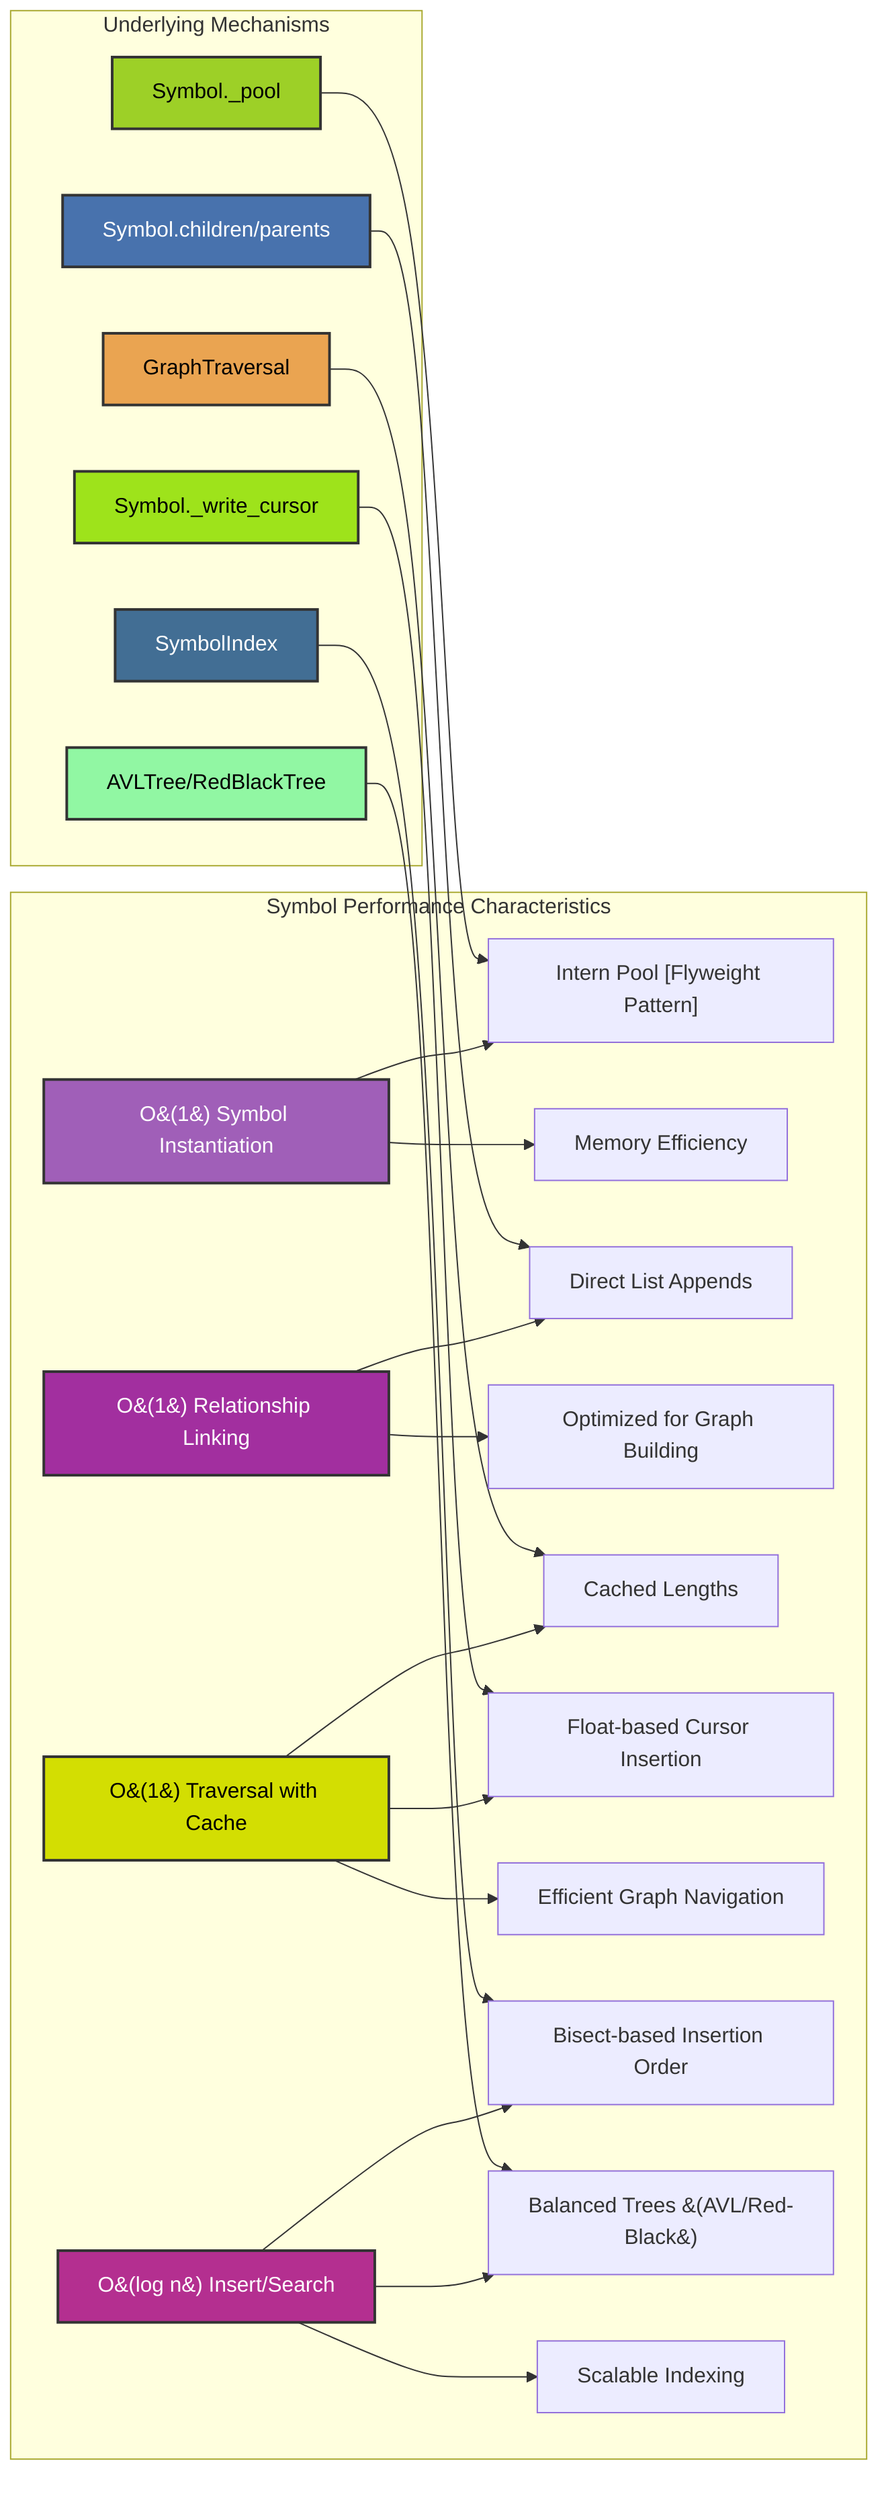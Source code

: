 graph LR
    subgraph "Symbol Performance Characteristics"
        A["O&#40;1&#41; Symbol Instantiation"] --> B["Intern Pool [Flyweight Pattern]"];
        A --> C["Memory Efficiency"];

        D["O&#40;1&#41; Relationship Linking"] --> E["Direct List Appends"];
        D --> F["Optimized for Graph Building"];

        G["O&#40;1&#41; Traversal with Cache"] --> H["Cached Lengths"];
        G --> I["Float-based Cursor Insertion"];
        G --> J["Efficient Graph Navigation"];

        K["O&#40;log n&#41; Insert/Search"] --> L["Bisect-based Insertion Order"];
        K --> M["Balanced Trees &#40;AVL/Red-Black&#41;"];
        K --> N["Scalable Indexing"];
    end

    subgraph "Underlying Mechanisms"
        O["Symbol._pool"] --> B;
        P["Symbol.children/parents"] --> E;
        Q["GraphTraversal"] --> H;
        R["Symbol._write_cursor"] --> I;
        S["SymbolIndex"] --> L;
        T["AVLTree/RedBlackTree"] --> M;
    end
    style T fill:#91f7a3,stroke:#333,stroke-width:2px,color:#000000;

    style A fill:#a05fb8,stroke:#333,stroke-width:2px,color:#FFFFFF;
    style D fill:#a22f9f,stroke:#333,stroke-width:2px,color:#FFFFFF;
    style G fill:#d3de02,stroke:#333,stroke-width:2px,color:#000000;
    style K fill:#b42f90,stroke:#333,stroke-width:2px,color:#FFFFFF;
    style O fill:#9dd027,stroke:#333,stroke-width:2px,color:#000000;
    style P fill:#4872ad,stroke:#333,stroke-width:2px,color:#FFFFFF;
    style Q fill:#eaa451,stroke:#333,stroke-width:2px,color:#000000;
    style R fill:#9ee31b,stroke:#333,stroke-width:2px,color:#000000;
    style S fill:#426e94,stroke:#333,stroke-width:2px,color:#FFFFFF;
    style T fill:#91f7a3,stroke:#333,stroke-width:2px,color:#000000;